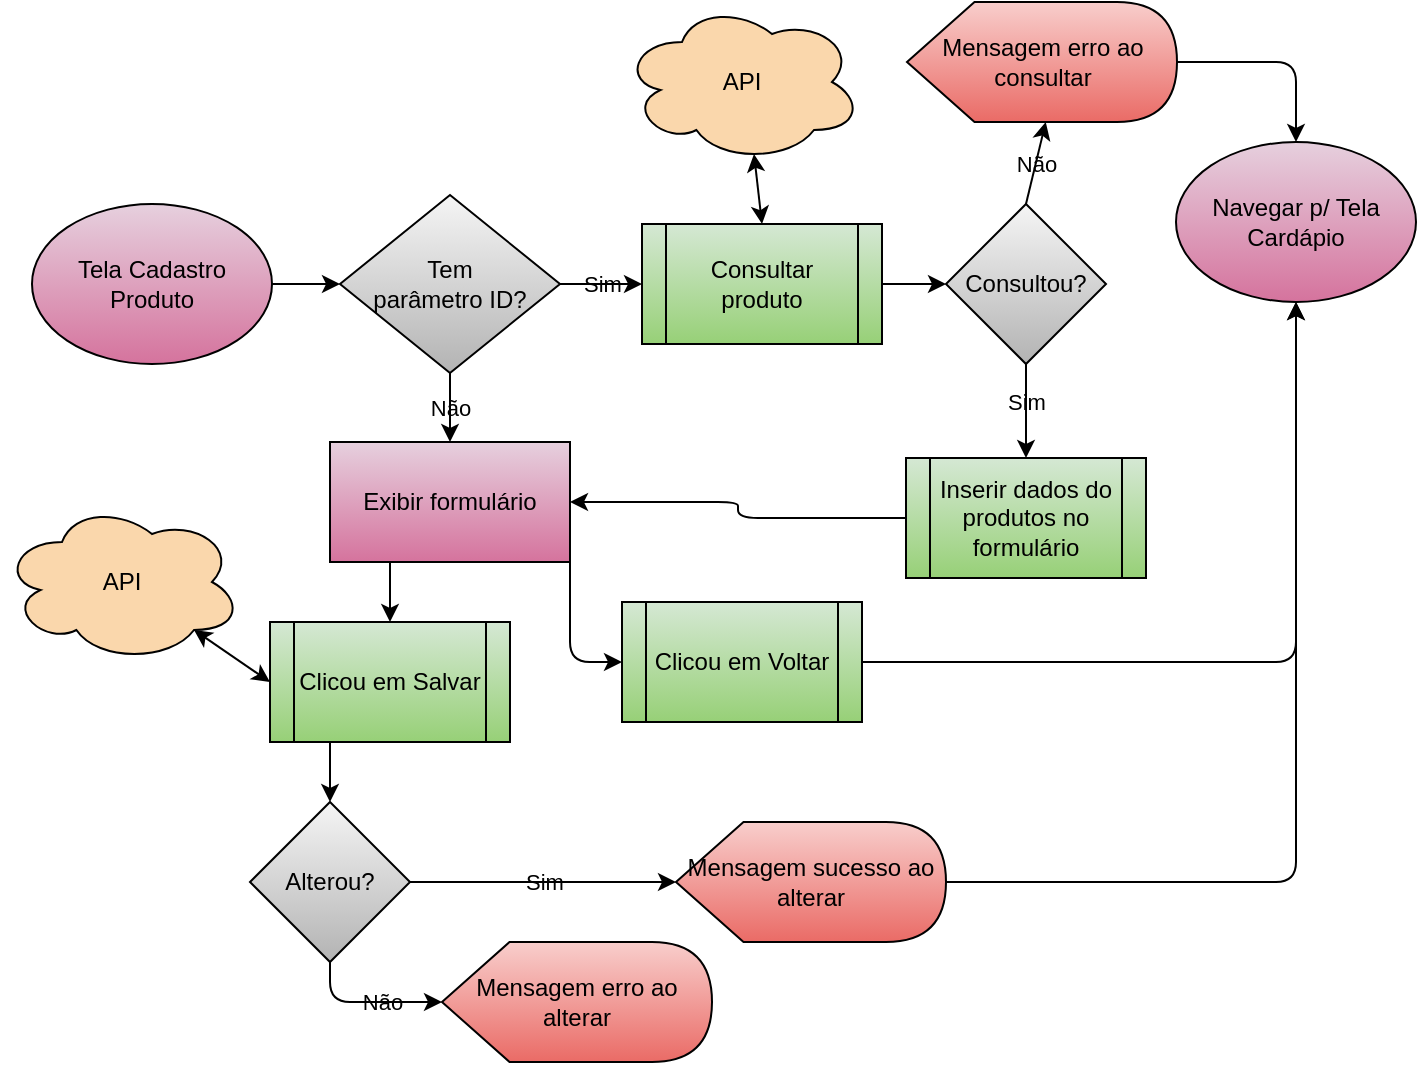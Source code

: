 <mxfile>
    <diagram id="hafGD2FYq9tdRyy5QDzc" name="Página-1">
        <mxGraphModel dx="739" dy="635" grid="1" gridSize="10" guides="1" tooltips="1" connect="1" arrows="1" fold="1" page="1" pageScale="1" pageWidth="827" pageHeight="1169" background="#ffffff" math="0" shadow="0">
            <root>
                <mxCell id="0"/>
                <mxCell id="1" parent="0"/>
                <mxCell id="75" style="edgeStyle=none;html=1;exitX=1;exitY=0.5;exitDx=0;exitDy=0;entryX=0;entryY=0.5;entryDx=0;entryDy=0;strokeColor=#000000;" parent="1" source="13" target="74" edge="1">
                    <mxGeometry relative="1" as="geometry"/>
                </mxCell>
                <mxCell id="13" value="Tela Cadastro Produto" style="ellipse;whiteSpace=wrap;html=1;fillColor=#e6d0de;strokeColor=#000000;fontStyle=0;gradientColor=#d5739d;fontColor=#000000;" parent="1" vertex="1">
                    <mxGeometry x="15" y="111" width="120" height="80" as="geometry"/>
                </mxCell>
                <mxCell id="81" style="edgeStyle=none;html=1;exitX=1;exitY=0.5;exitDx=0;exitDy=0;entryX=0;entryY=0.5;entryDx=0;entryDy=0;strokeColor=#000000;" parent="1" source="26" target="79" edge="1">
                    <mxGeometry relative="1" as="geometry"/>
                </mxCell>
                <mxCell id="26" value="Consultar produto" style="shape=process;whiteSpace=wrap;html=1;backgroundOutline=1;fillColor=#d5e8d4;gradientColor=#97d077;strokeColor=#000000;fontColor=#000000;" parent="1" vertex="1">
                    <mxGeometry x="320" y="121" width="120" height="60" as="geometry"/>
                </mxCell>
                <mxCell id="55" style="edgeStyle=none;html=1;exitX=0.55;exitY=0.95;exitDx=0;exitDy=0;exitPerimeter=0;entryX=0.5;entryY=0;entryDx=0;entryDy=0;startArrow=classic;startFill=1;strokeColor=#000000;" parent="1" source="54" target="26" edge="1">
                    <mxGeometry relative="1" as="geometry"/>
                </mxCell>
                <mxCell id="54" value="API" style="ellipse;shape=cloud;whiteSpace=wrap;html=1;fillColor=#fad7ac;strokeColor=#000000;fontColor=#000000;" parent="1" vertex="1">
                    <mxGeometry x="310" y="10" width="120" height="80" as="geometry"/>
                </mxCell>
                <mxCell id="76" value="Sim" style="edgeStyle=none;html=1;exitX=1;exitY=0.5;exitDx=0;exitDy=0;entryX=0;entryY=0.5;entryDx=0;entryDy=0;strokeColor=#000000;labelBackgroundColor=none;fontColor=#000000;" parent="1" source="74" target="26" edge="1">
                    <mxGeometry relative="1" as="geometry"/>
                </mxCell>
                <mxCell id="77" value="Não" style="edgeStyle=none;html=1;exitX=0.5;exitY=1;exitDx=0;exitDy=0;entryX=0.5;entryY=0;entryDx=0;entryDy=0;strokeColor=#000000;labelBackgroundColor=none;fontColor=#000000;" parent="1" source="74" target="78" edge="1">
                    <mxGeometry relative="1" as="geometry">
                        <mxPoint x="224" y="230" as="targetPoint"/>
                    </mxGeometry>
                </mxCell>
                <mxCell id="74" value="Tem&lt;br&gt;parâmetro ID?" style="rhombus;whiteSpace=wrap;html=1;fillColor=#f5f5f5;gradientColor=#b3b3b3;strokeColor=#000000;fontColor=#000000;" parent="1" vertex="1">
                    <mxGeometry x="169" y="106.5" width="110" height="89" as="geometry"/>
                </mxCell>
                <mxCell id="91" style="edgeStyle=orthogonalEdgeStyle;html=1;exitX=1;exitY=1;exitDx=0;exitDy=0;entryX=0;entryY=0.5;entryDx=0;entryDy=0;strokeColor=#000000;" parent="1" source="78" target="89" edge="1">
                    <mxGeometry relative="1" as="geometry"/>
                </mxCell>
                <mxCell id="93" style="edgeStyle=orthogonalEdgeStyle;html=1;exitX=0.25;exitY=1;exitDx=0;exitDy=0;strokeColor=#000000;" parent="1" source="78" target="92" edge="1">
                    <mxGeometry relative="1" as="geometry"/>
                </mxCell>
                <mxCell id="78" value="Exibir formulário" style="whiteSpace=wrap;html=1;fillColor=#e6d0de;strokeColor=#000000;fontColor=#000000;fontStyle=0;gradientColor=#d5739d;" parent="1" vertex="1">
                    <mxGeometry x="164" y="230" width="120" height="60" as="geometry"/>
                </mxCell>
                <mxCell id="79" value="Consultou?" style="rhombus;whiteSpace=wrap;html=1;fillColor=#f5f5f5;gradientColor=#b3b3b3;strokeColor=#000000;fontColor=#000000;" parent="1" vertex="1">
                    <mxGeometry x="472" y="111" width="80" height="80" as="geometry"/>
                </mxCell>
                <mxCell id="85" style="edgeStyle=orthogonalEdgeStyle;html=1;exitX=1;exitY=0.5;exitDx=0;exitDy=0;exitPerimeter=0;entryX=0.5;entryY=0;entryDx=0;entryDy=0;strokeColor=#000000;" parent="1" source="82" target="86" edge="1">
                    <mxGeometry relative="1" as="geometry">
                        <mxPoint x="620" y="40" as="targetPoint"/>
                    </mxGeometry>
                </mxCell>
                <mxCell id="82" value="Mensagem erro ao consultar" style="shape=display;whiteSpace=wrap;html=1;fillColor=#f8cecc;gradientColor=#ea6b66;strokeColor=#000000;fontColor=#000000;" parent="1" vertex="1">
                    <mxGeometry x="452.5" y="10" width="135" height="60" as="geometry"/>
                </mxCell>
                <mxCell id="83" value="Não" style="edgeStyle=none;html=1;fontColor=#000000;entryX=0;entryY=0;entryDx=69.375;entryDy=60;entryPerimeter=0;exitX=0.5;exitY=0;exitDx=0;exitDy=0;strokeColor=#000000;labelBackgroundColor=none;" parent="1" source="79" target="82" edge="1">
                    <mxGeometry relative="1" as="geometry">
                        <mxPoint x="360.875" y="60" as="targetPoint"/>
                        <mxPoint x="359" y="111" as="sourcePoint"/>
                        <mxPoint as="offset"/>
                    </mxGeometry>
                </mxCell>
                <mxCell id="84" value="Sim" style="edgeStyle=orthogonalEdgeStyle;html=1;exitX=0.5;exitY=1;exitDx=0;exitDy=0;fontColor=#000000;entryX=0.5;entryY=0;entryDx=0;entryDy=0;strokeColor=#000000;labelBackgroundColor=none;" parent="1" source="79" target="87" edge="1">
                    <mxGeometry x="-0.2" relative="1" as="geometry">
                        <mxPoint x="520" y="260" as="targetPoint"/>
                        <mxPoint as="offset"/>
                        <mxPoint x="399" y="151" as="sourcePoint"/>
                    </mxGeometry>
                </mxCell>
                <mxCell id="86" value="Navegar p/ Tela&lt;br&gt;Cardápio" style="ellipse;whiteSpace=wrap;html=1;fillColor=#e6d0de;strokeColor=#000000;fontStyle=0;gradientColor=#d5739d;fontColor=#000000;" parent="1" vertex="1">
                    <mxGeometry x="587" y="80" width="120" height="80" as="geometry"/>
                </mxCell>
                <mxCell id="88" style="edgeStyle=orthogonalEdgeStyle;html=1;entryX=1;entryY=0.5;entryDx=0;entryDy=0;strokeColor=#000000;" parent="1" source="87" target="78" edge="1">
                    <mxGeometry relative="1" as="geometry"/>
                </mxCell>
                <mxCell id="87" value="Inserir dados do produtos no formulário" style="shape=process;whiteSpace=wrap;html=1;backgroundOutline=1;fillColor=#d5e8d4;gradientColor=#97d077;strokeColor=#000000;fontColor=#000000;" parent="1" vertex="1">
                    <mxGeometry x="452" y="238" width="120" height="60" as="geometry"/>
                </mxCell>
                <mxCell id="90" style="edgeStyle=orthogonalEdgeStyle;html=1;exitX=1;exitY=0.5;exitDx=0;exitDy=0;entryX=0.5;entryY=1;entryDx=0;entryDy=0;strokeColor=#000000;" parent="1" source="89" target="86" edge="1">
                    <mxGeometry relative="1" as="geometry"/>
                </mxCell>
                <mxCell id="89" value="Clicou em Voltar" style="shape=process;whiteSpace=wrap;html=1;backgroundOutline=1;fillColor=#d5e8d4;gradientColor=#97d077;strokeColor=#000000;fontColor=#000000;" parent="1" vertex="1">
                    <mxGeometry x="310" y="310" width="120" height="60" as="geometry"/>
                </mxCell>
                <mxCell id="95" style="html=1;exitX=0;exitY=0.5;exitDx=0;exitDy=0;entryX=0.8;entryY=0.8;entryDx=0;entryDy=0;entryPerimeter=0;startArrow=classic;startFill=1;strokeColor=#000000;" parent="1" source="92" target="96" edge="1">
                    <mxGeometry relative="1" as="geometry">
                        <mxPoint x="80" y="350" as="targetPoint"/>
                    </mxGeometry>
                </mxCell>
                <mxCell id="97" style="edgeStyle=none;html=1;exitX=0.25;exitY=1;exitDx=0;exitDy=0;entryX=0.5;entryY=0;entryDx=0;entryDy=0;startArrow=none;startFill=0;strokeColor=#000000;" parent="1" source="92" target="94" edge="1">
                    <mxGeometry relative="1" as="geometry"/>
                </mxCell>
                <mxCell id="92" value="Clicou em Salvar" style="shape=process;whiteSpace=wrap;html=1;backgroundOutline=1;fillColor=#d5e8d4;gradientColor=#97d077;strokeColor=#000000;fontColor=#000000;" parent="1" vertex="1">
                    <mxGeometry x="134" y="320" width="120" height="60" as="geometry"/>
                </mxCell>
                <mxCell id="98" value="" style="edgeStyle=orthogonalEdgeStyle;html=1;entryX=0.5;entryY=1;entryDx=0;entryDy=0;startArrow=none;startFill=0;exitX=1;exitY=0.5;exitDx=0;exitDy=0;exitPerimeter=0;strokeColor=#000000;" parent="1" source="99" target="86" edge="1">
                    <mxGeometry x="-0.902" relative="1" as="geometry">
                        <mxPoint x="530" y="470" as="sourcePoint"/>
                        <mxPoint as="offset"/>
                    </mxGeometry>
                </mxCell>
                <mxCell id="100" value="Sim" style="edgeStyle=orthogonalEdgeStyle;html=1;exitX=1;exitY=0.5;exitDx=0;exitDy=0;entryX=0;entryY=0.5;entryDx=0;entryDy=0;entryPerimeter=0;startArrow=none;startFill=0;strokeColor=#000000;labelBackgroundColor=none;fontColor=#000000;" parent="1" source="94" target="99" edge="1">
                    <mxGeometry relative="1" as="geometry"/>
                </mxCell>
                <mxCell id="102" value="Não" style="edgeStyle=orthogonalEdgeStyle;html=1;exitX=0.5;exitY=1;exitDx=0;exitDy=0;entryX=0;entryY=0.5;entryDx=0;entryDy=0;entryPerimeter=0;startArrow=none;startFill=0;strokeColor=#000000;labelBackgroundColor=none;fontColor=#000000;" parent="1" source="94" target="101" edge="1">
                    <mxGeometry x="0.21" relative="1" as="geometry">
                        <mxPoint as="offset"/>
                    </mxGeometry>
                </mxCell>
                <mxCell id="94" value="Alterou?" style="rhombus;whiteSpace=wrap;html=1;fillColor=#f5f5f5;gradientColor=#b3b3b3;strokeColor=#000000;fontColor=#000000;" parent="1" vertex="1">
                    <mxGeometry x="124" y="410" width="80" height="80" as="geometry"/>
                </mxCell>
                <mxCell id="96" value="API" style="ellipse;shape=cloud;whiteSpace=wrap;html=1;fillColor=#fad7ac;strokeColor=#000000;fontColor=#000000;" parent="1" vertex="1">
                    <mxGeometry y="260" width="120" height="80" as="geometry"/>
                </mxCell>
                <mxCell id="99" value="Mensagem sucesso ao alterar" style="shape=display;whiteSpace=wrap;html=1;fillColor=#f8cecc;gradientColor=#ea6b66;strokeColor=#000000;fontColor=#000000;" parent="1" vertex="1">
                    <mxGeometry x="337" y="420" width="135" height="60" as="geometry"/>
                </mxCell>
                <mxCell id="101" value="Mensagem erro ao alterar" style="shape=display;whiteSpace=wrap;html=1;fillColor=#f8cecc;gradientColor=#ea6b66;strokeColor=#000000;fontColor=#000000;" parent="1" vertex="1">
                    <mxGeometry x="220" y="480" width="135" height="60" as="geometry"/>
                </mxCell>
            </root>
        </mxGraphModel>
    </diagram>
</mxfile>
